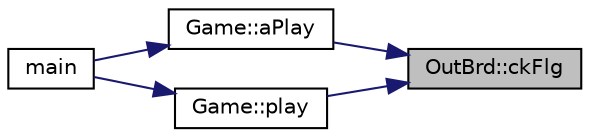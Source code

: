 digraph "OutBrd::ckFlg"
{
 // INTERACTIVE_SVG=YES
 // LATEX_PDF_SIZE
  edge [fontname="Helvetica",fontsize="10",labelfontname="Helvetica",labelfontsize="10"];
  node [fontname="Helvetica",fontsize="10",shape=record];
  rankdir="RL";
  Node1 [label="OutBrd::ckFlg",height=0.2,width=0.4,color="black", fillcolor="grey75", style="filled", fontcolor="black",tooltip=" "];
  Node1 -> Node2 [dir="back",color="midnightblue",fontsize="10",style="solid"];
  Node2 [label="Game::aPlay",height=0.2,width=0.4,color="black", fillcolor="white", style="filled",URL="$dd/d1f/class_game.html#adc9795bcae2278f21f2510106a68aa4a",tooltip=" "];
  Node2 -> Node3 [dir="back",color="midnightblue",fontsize="10",style="solid"];
  Node3 [label="main",height=0.2,width=0.4,color="black", fillcolor="white", style="filled",URL="$d6/d4d/_ante___gabrielle___project__2_8cpp.html#a3c04138a5bfe5d72780bb7e82a18e627",tooltip=" "];
  Node1 -> Node4 [dir="back",color="midnightblue",fontsize="10",style="solid"];
  Node4 [label="Game::play",height=0.2,width=0.4,color="black", fillcolor="white", style="filled",URL="$dd/d1f/class_game.html#aa333825d0bca80e91e53c7e23f053405",tooltip=" "];
  Node4 -> Node3 [dir="back",color="midnightblue",fontsize="10",style="solid"];
}
